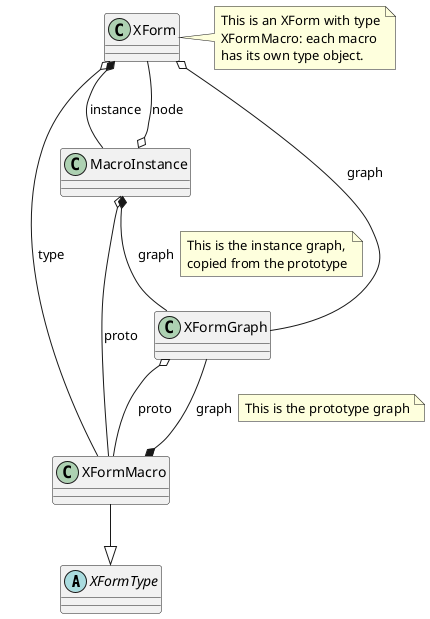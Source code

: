 @startuml
skinparam classAttributeIconSize 0

abstract class XFormType {
}

MacroInstance o-- XFormMacro:proto
XFormMacro --|> XFormType

XFormGraph o-- XFormMacro:proto

MacroInstance *-- XFormGraph:graph
note right on link
This is the instance graph,
copied from the prototype
end note
MacroInstance o-- XForm:node

XFormMacro *-- XFormGraph:graph
note right on link
This is the prototype graph
end note

XForm o-- XFormGraph:graph
XForm *-- MacroInstance:instance
XForm o-- XFormMacro:type
note right of XForm
This is an XForm with type
XFormMacro: each macro
has its own type object.
end note

@enduml
